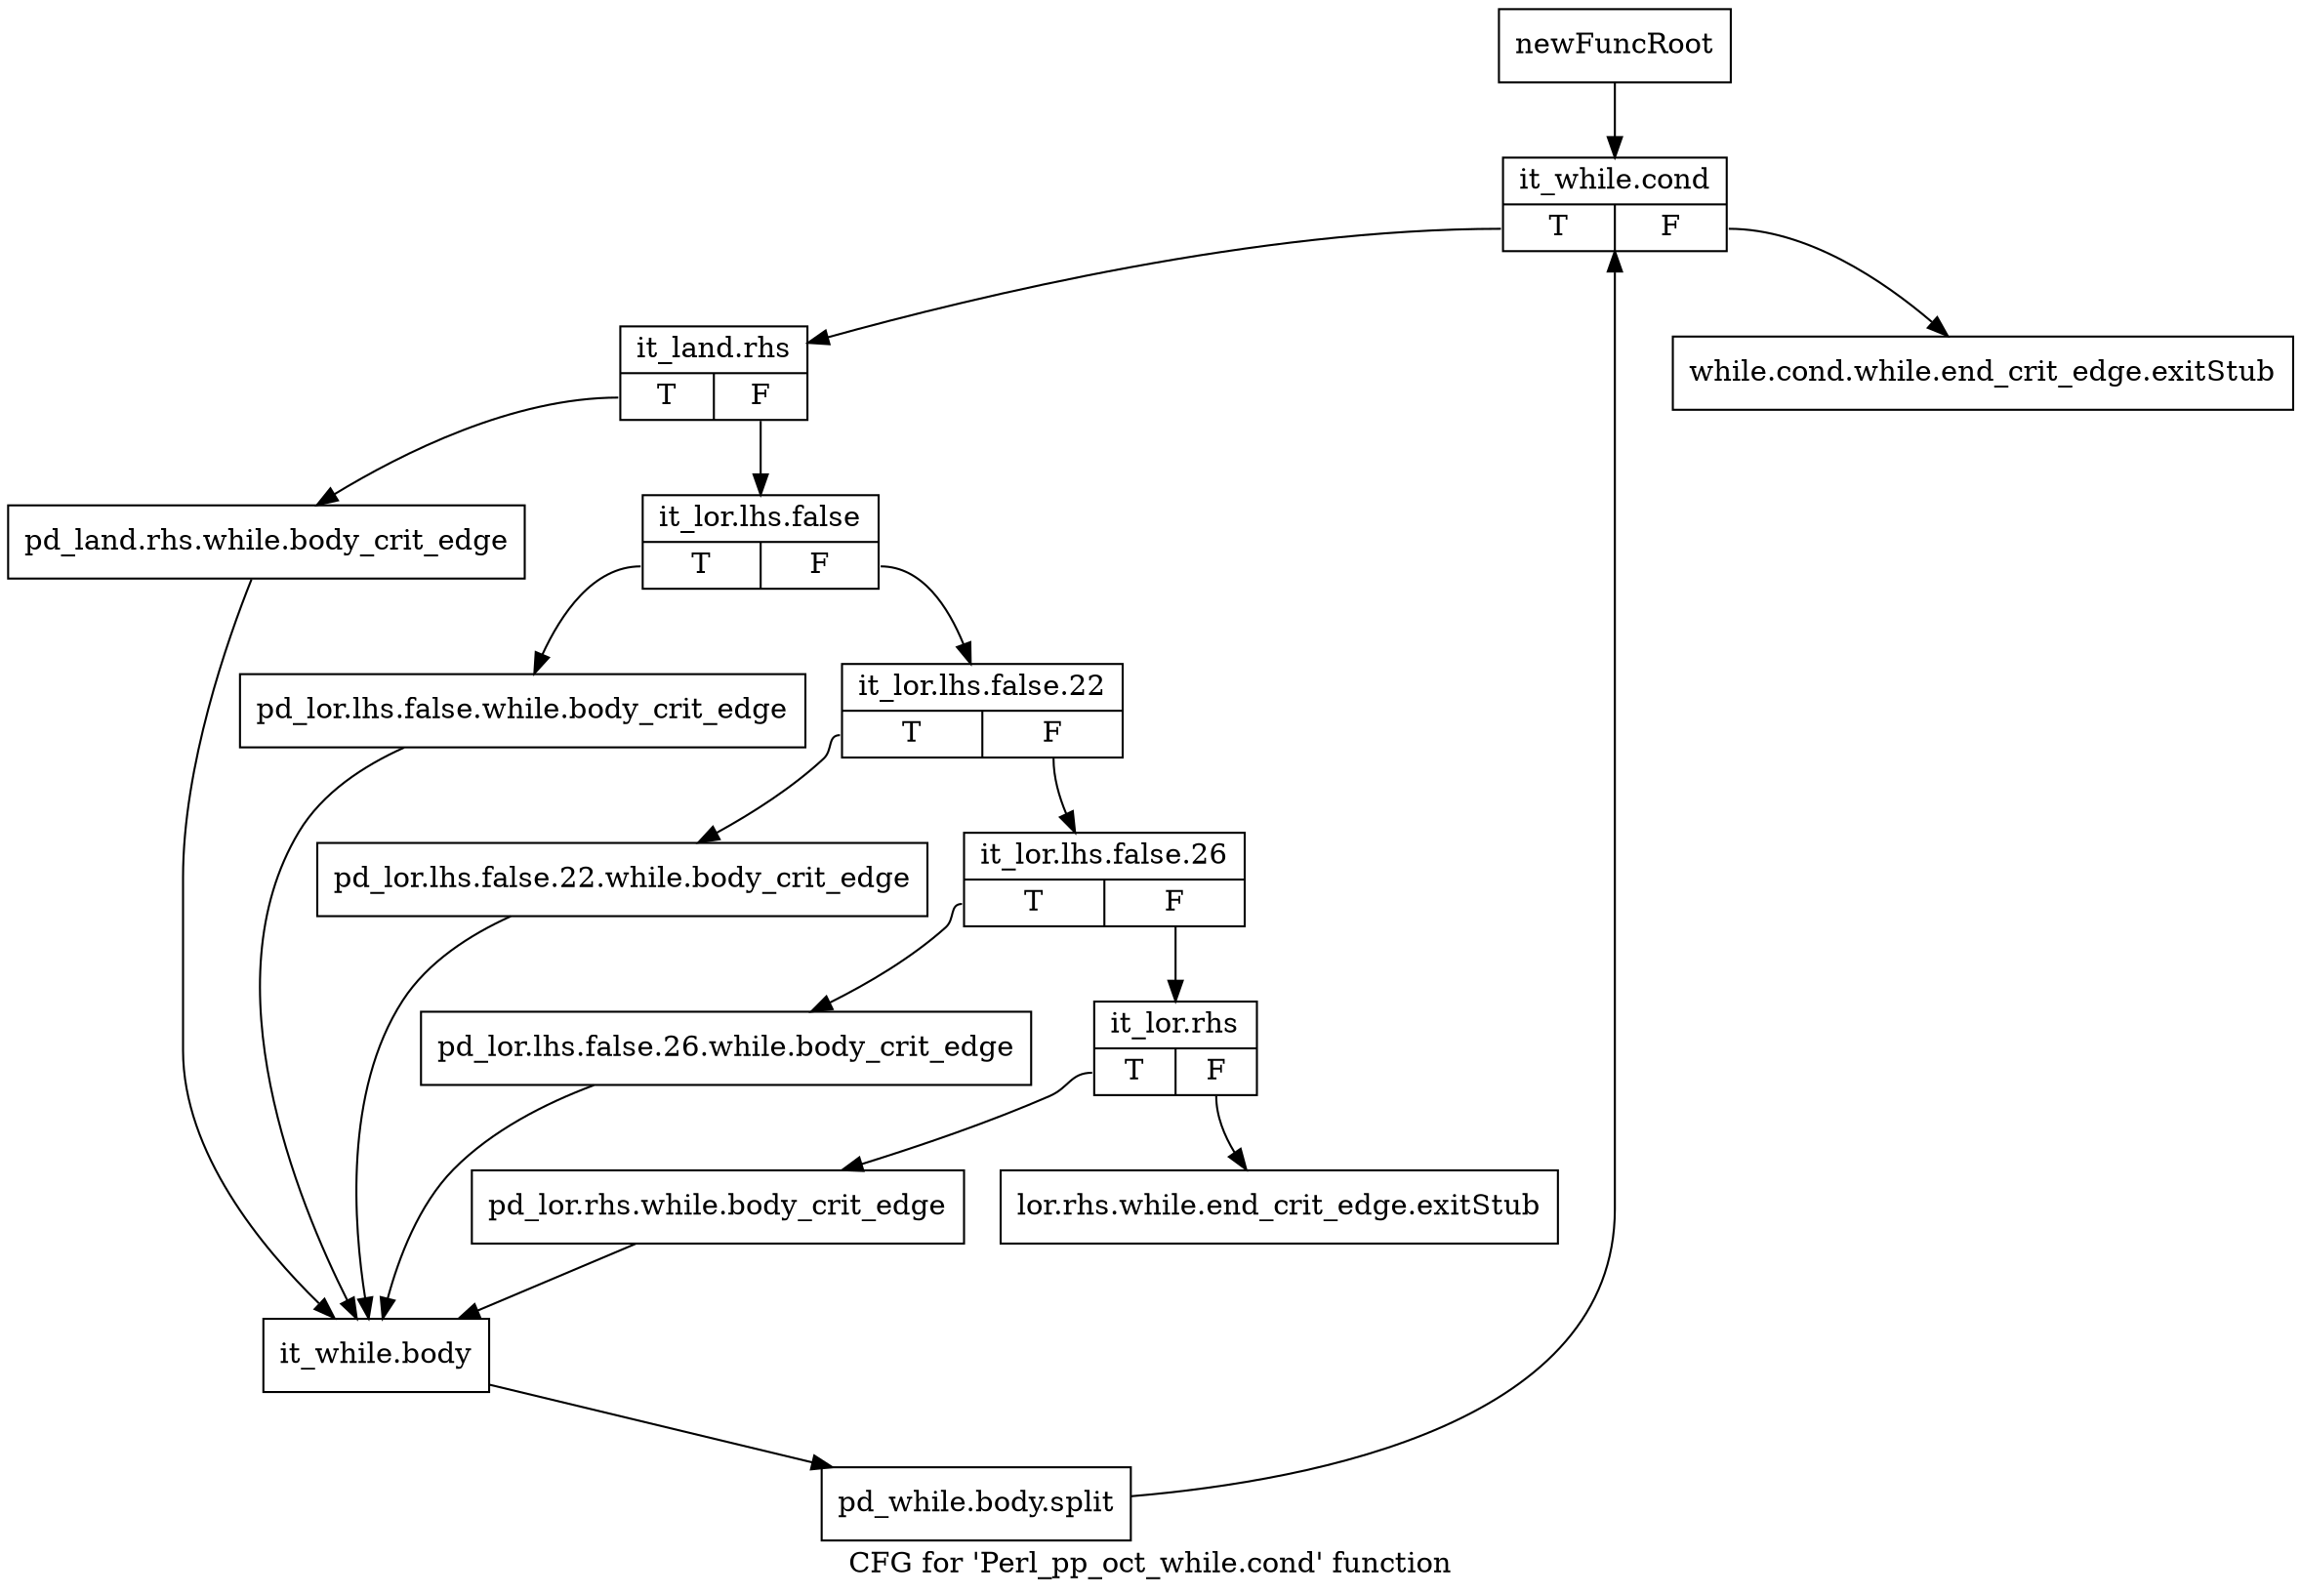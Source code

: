digraph "CFG for 'Perl_pp_oct_while.cond' function" {
	label="CFG for 'Perl_pp_oct_while.cond' function";

	Node0x4e3ccd0 [shape=record,label="{newFuncRoot}"];
	Node0x4e3ccd0 -> Node0x4e3cdc0;
	Node0x4e3cd20 [shape=record,label="{while.cond.while.end_crit_edge.exitStub}"];
	Node0x4e3cd70 [shape=record,label="{lor.rhs.while.end_crit_edge.exitStub}"];
	Node0x4e3cdc0 [shape=record,label="{it_while.cond|{<s0>T|<s1>F}}"];
	Node0x4e3cdc0:s0 -> Node0x4e3ce10;
	Node0x4e3cdc0:s1 -> Node0x4e3cd20;
	Node0x4e3ce10 [shape=record,label="{it_land.rhs|{<s0>T|<s1>F}}"];
	Node0x4e3ce10:s0 -> Node0x4e3d0e0;
	Node0x4e3ce10:s1 -> Node0x4e3ce60;
	Node0x4e3ce60 [shape=record,label="{it_lor.lhs.false|{<s0>T|<s1>F}}"];
	Node0x4e3ce60:s0 -> Node0x4e3d090;
	Node0x4e3ce60:s1 -> Node0x4e3ceb0;
	Node0x4e3ceb0 [shape=record,label="{it_lor.lhs.false.22|{<s0>T|<s1>F}}"];
	Node0x4e3ceb0:s0 -> Node0x4e3d040;
	Node0x4e3ceb0:s1 -> Node0x4e3cf00;
	Node0x4e3cf00 [shape=record,label="{it_lor.lhs.false.26|{<s0>T|<s1>F}}"];
	Node0x4e3cf00:s0 -> Node0x4e3cff0;
	Node0x4e3cf00:s1 -> Node0x4e3cf50;
	Node0x4e3cf50 [shape=record,label="{it_lor.rhs|{<s0>T|<s1>F}}"];
	Node0x4e3cf50:s0 -> Node0x4e3cfa0;
	Node0x4e3cf50:s1 -> Node0x4e3cd70;
	Node0x4e3cfa0 [shape=record,label="{pd_lor.rhs.while.body_crit_edge}"];
	Node0x4e3cfa0 -> Node0x4e3d130;
	Node0x4e3cff0 [shape=record,label="{pd_lor.lhs.false.26.while.body_crit_edge}"];
	Node0x4e3cff0 -> Node0x4e3d130;
	Node0x4e3d040 [shape=record,label="{pd_lor.lhs.false.22.while.body_crit_edge}"];
	Node0x4e3d040 -> Node0x4e3d130;
	Node0x4e3d090 [shape=record,label="{pd_lor.lhs.false.while.body_crit_edge}"];
	Node0x4e3d090 -> Node0x4e3d130;
	Node0x4e3d0e0 [shape=record,label="{pd_land.rhs.while.body_crit_edge}"];
	Node0x4e3d0e0 -> Node0x4e3d130;
	Node0x4e3d130 [shape=record,label="{it_while.body}"];
	Node0x4e3d130 -> Node0x6751c90;
	Node0x6751c90 [shape=record,label="{pd_while.body.split}"];
	Node0x6751c90 -> Node0x4e3cdc0;
}
